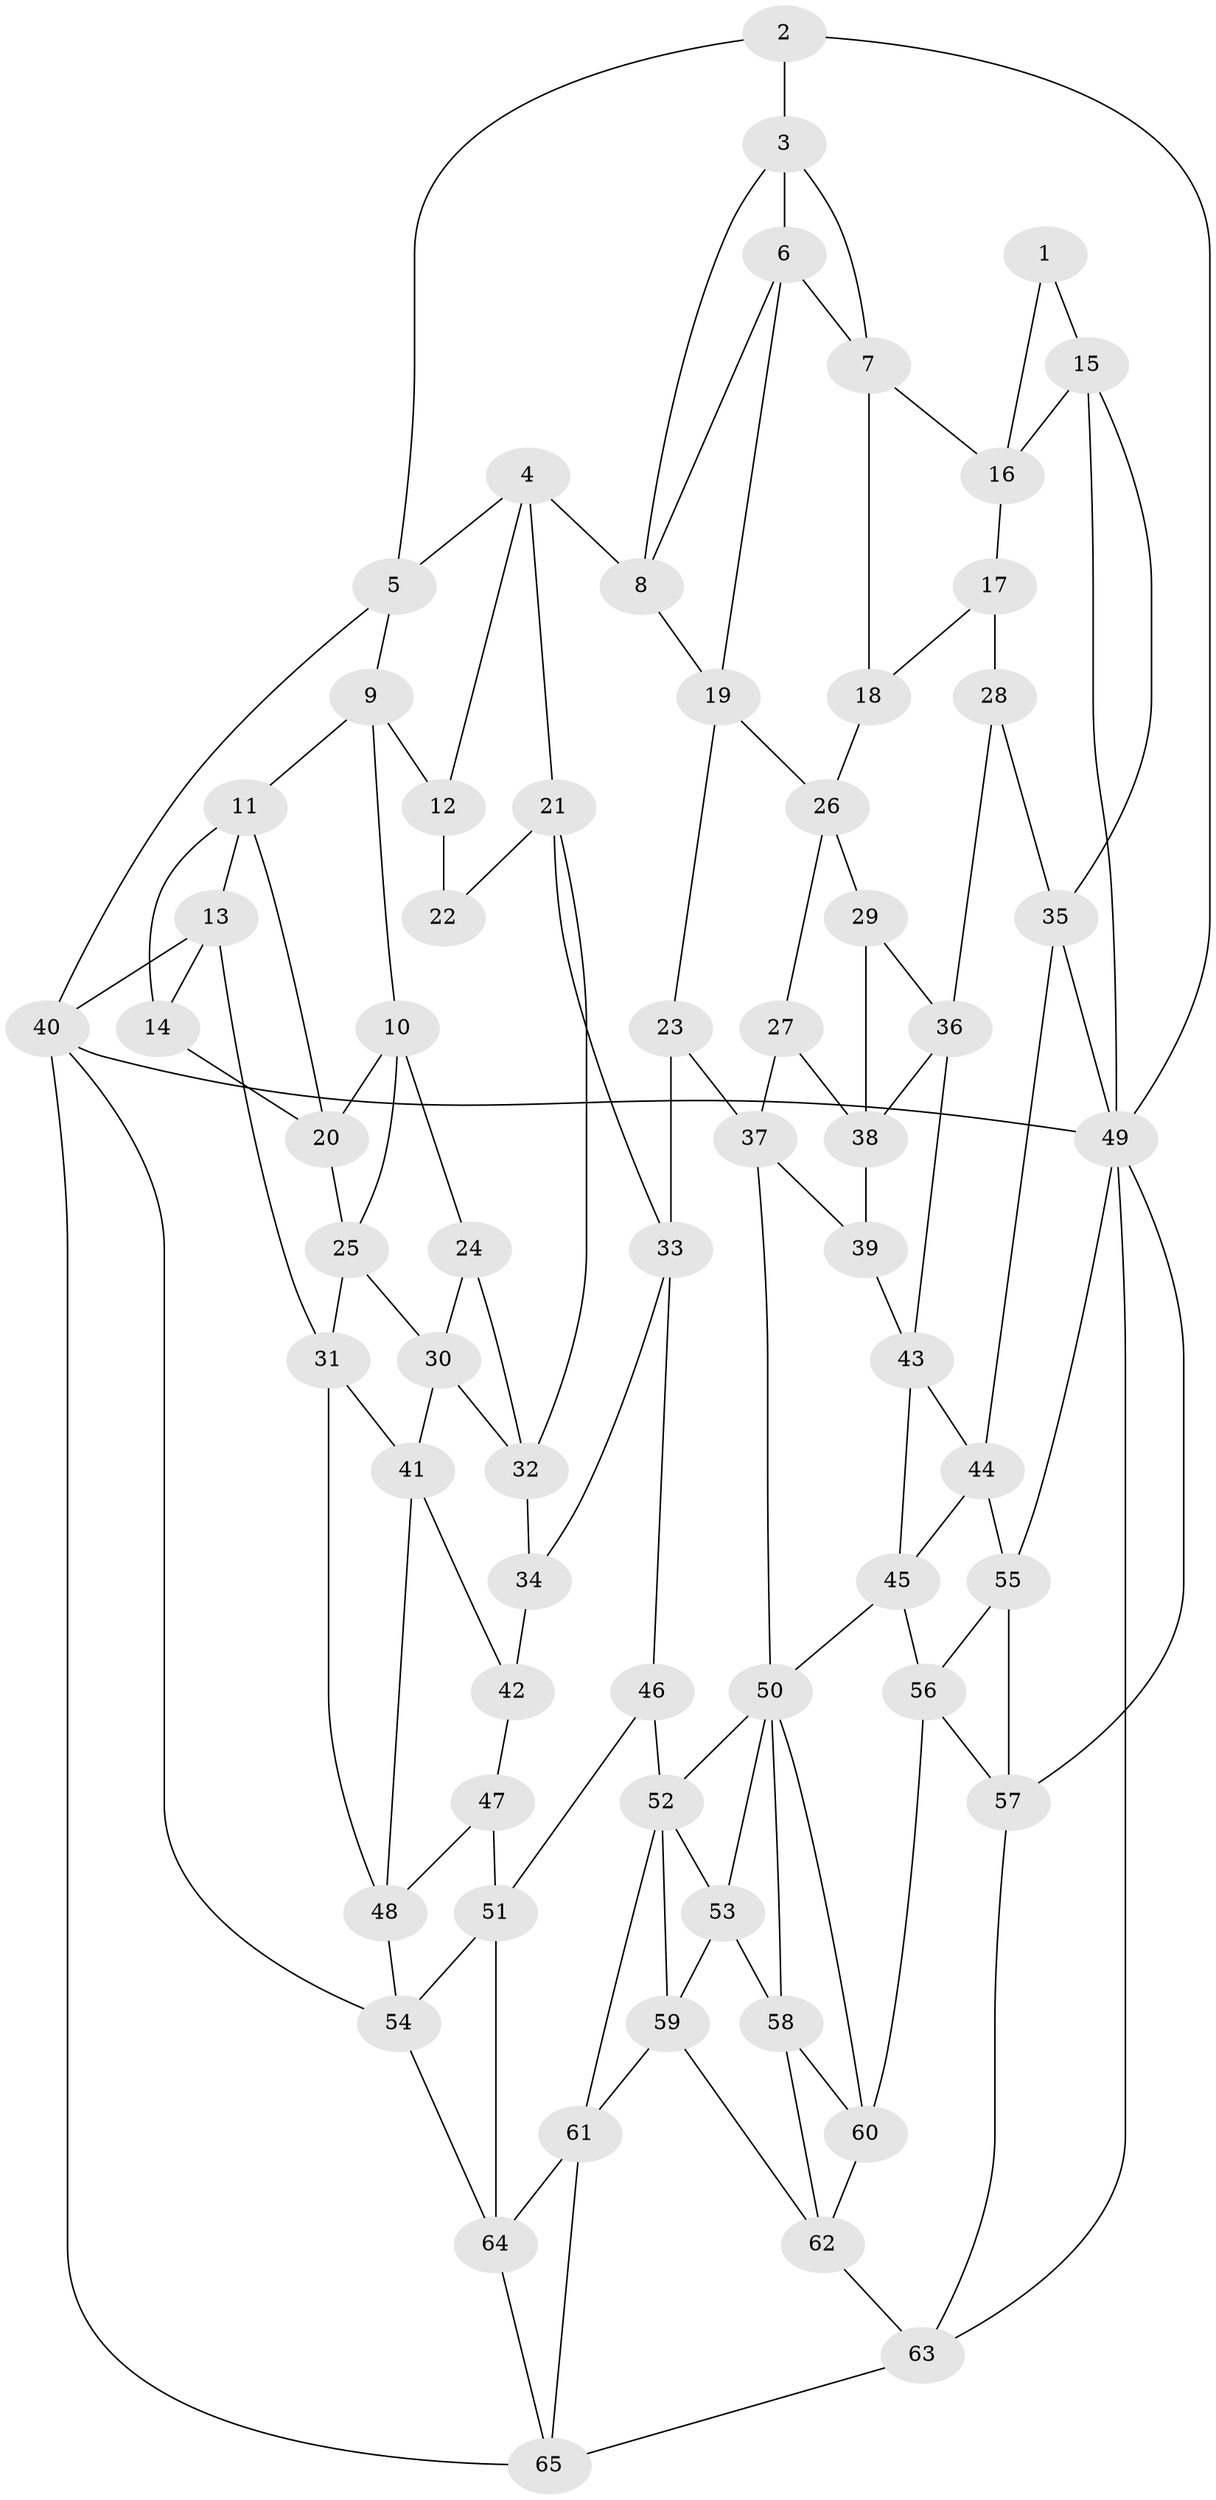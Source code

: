 // original degree distribution, {3: 0.015384615384615385, 6: 0.24615384615384617, 5: 0.47692307692307695, 4: 0.26153846153846155}
// Generated by graph-tools (version 1.1) at 2025/27/03/09/25 03:27:16]
// undirected, 65 vertices, 124 edges
graph export_dot {
graph [start="1"]
  node [color=gray90,style=filled];
  1;
  2;
  3;
  4;
  5;
  6;
  7;
  8;
  9;
  10;
  11;
  12;
  13;
  14;
  15;
  16;
  17;
  18;
  19;
  20;
  21;
  22;
  23;
  24;
  25;
  26;
  27;
  28;
  29;
  30;
  31;
  32;
  33;
  34;
  35;
  36;
  37;
  38;
  39;
  40;
  41;
  42;
  43;
  44;
  45;
  46;
  47;
  48;
  49;
  50;
  51;
  52;
  53;
  54;
  55;
  56;
  57;
  58;
  59;
  60;
  61;
  62;
  63;
  64;
  65;
  1 -- 15 [weight=1.0];
  1 -- 16 [weight=1.0];
  2 -- 3 [weight=1.0];
  2 -- 5 [weight=1.0];
  2 -- 49 [weight=1.0];
  3 -- 6 [weight=1.0];
  3 -- 7 [weight=1.0];
  3 -- 8 [weight=1.0];
  4 -- 5 [weight=1.0];
  4 -- 8 [weight=1.0];
  4 -- 12 [weight=1.0];
  4 -- 21 [weight=1.0];
  5 -- 9 [weight=1.0];
  5 -- 40 [weight=1.0];
  6 -- 7 [weight=1.0];
  6 -- 8 [weight=1.0];
  6 -- 19 [weight=1.0];
  7 -- 16 [weight=1.0];
  7 -- 18 [weight=1.0];
  8 -- 19 [weight=1.0];
  9 -- 10 [weight=1.0];
  9 -- 11 [weight=1.0];
  9 -- 12 [weight=1.0];
  10 -- 20 [weight=1.0];
  10 -- 24 [weight=1.0];
  10 -- 25 [weight=1.0];
  11 -- 13 [weight=1.0];
  11 -- 14 [weight=1.0];
  11 -- 20 [weight=1.0];
  12 -- 22 [weight=2.0];
  13 -- 14 [weight=1.0];
  13 -- 31 [weight=1.0];
  13 -- 40 [weight=1.0];
  14 -- 20 [weight=1.0];
  15 -- 16 [weight=1.0];
  15 -- 35 [weight=1.0];
  15 -- 49 [weight=1.0];
  16 -- 17 [weight=1.0];
  17 -- 18 [weight=1.0];
  17 -- 28 [weight=2.0];
  18 -- 26 [weight=1.0];
  19 -- 23 [weight=1.0];
  19 -- 26 [weight=1.0];
  20 -- 25 [weight=1.0];
  21 -- 22 [weight=1.0];
  21 -- 32 [weight=1.0];
  21 -- 33 [weight=1.0];
  23 -- 33 [weight=1.0];
  23 -- 37 [weight=1.0];
  24 -- 30 [weight=1.0];
  24 -- 32 [weight=1.0];
  25 -- 30 [weight=1.0];
  25 -- 31 [weight=1.0];
  26 -- 27 [weight=1.0];
  26 -- 29 [weight=1.0];
  27 -- 37 [weight=1.0];
  27 -- 38 [weight=1.0];
  28 -- 35 [weight=1.0];
  28 -- 36 [weight=1.0];
  29 -- 36 [weight=1.0];
  29 -- 38 [weight=1.0];
  30 -- 32 [weight=1.0];
  30 -- 41 [weight=1.0];
  31 -- 41 [weight=1.0];
  31 -- 48 [weight=1.0];
  32 -- 34 [weight=1.0];
  33 -- 34 [weight=1.0];
  33 -- 46 [weight=1.0];
  34 -- 42 [weight=2.0];
  35 -- 44 [weight=1.0];
  35 -- 49 [weight=1.0];
  36 -- 38 [weight=1.0];
  36 -- 43 [weight=1.0];
  37 -- 39 [weight=1.0];
  37 -- 50 [weight=1.0];
  38 -- 39 [weight=1.0];
  39 -- 43 [weight=1.0];
  40 -- 49 [weight=2.0];
  40 -- 54 [weight=1.0];
  40 -- 65 [weight=1.0];
  41 -- 42 [weight=1.0];
  41 -- 48 [weight=1.0];
  42 -- 47 [weight=1.0];
  43 -- 44 [weight=1.0];
  43 -- 45 [weight=1.0];
  44 -- 45 [weight=1.0];
  44 -- 55 [weight=1.0];
  45 -- 50 [weight=1.0];
  45 -- 56 [weight=1.0];
  46 -- 51 [weight=1.0];
  46 -- 52 [weight=2.0];
  47 -- 48 [weight=1.0];
  47 -- 51 [weight=2.0];
  48 -- 54 [weight=1.0];
  49 -- 55 [weight=1.0];
  49 -- 57 [weight=1.0];
  49 -- 63 [weight=1.0];
  50 -- 52 [weight=1.0];
  50 -- 53 [weight=1.0];
  50 -- 58 [weight=1.0];
  50 -- 60 [weight=1.0];
  51 -- 54 [weight=1.0];
  51 -- 64 [weight=1.0];
  52 -- 53 [weight=1.0];
  52 -- 59 [weight=1.0];
  52 -- 61 [weight=1.0];
  53 -- 58 [weight=1.0];
  53 -- 59 [weight=1.0];
  54 -- 64 [weight=1.0];
  55 -- 56 [weight=1.0];
  55 -- 57 [weight=1.0];
  56 -- 57 [weight=1.0];
  56 -- 60 [weight=1.0];
  57 -- 63 [weight=1.0];
  58 -- 60 [weight=1.0];
  58 -- 62 [weight=1.0];
  59 -- 61 [weight=1.0];
  59 -- 62 [weight=1.0];
  60 -- 62 [weight=1.0];
  61 -- 64 [weight=1.0];
  61 -- 65 [weight=1.0];
  62 -- 63 [weight=1.0];
  63 -- 65 [weight=1.0];
  64 -- 65 [weight=1.0];
}
